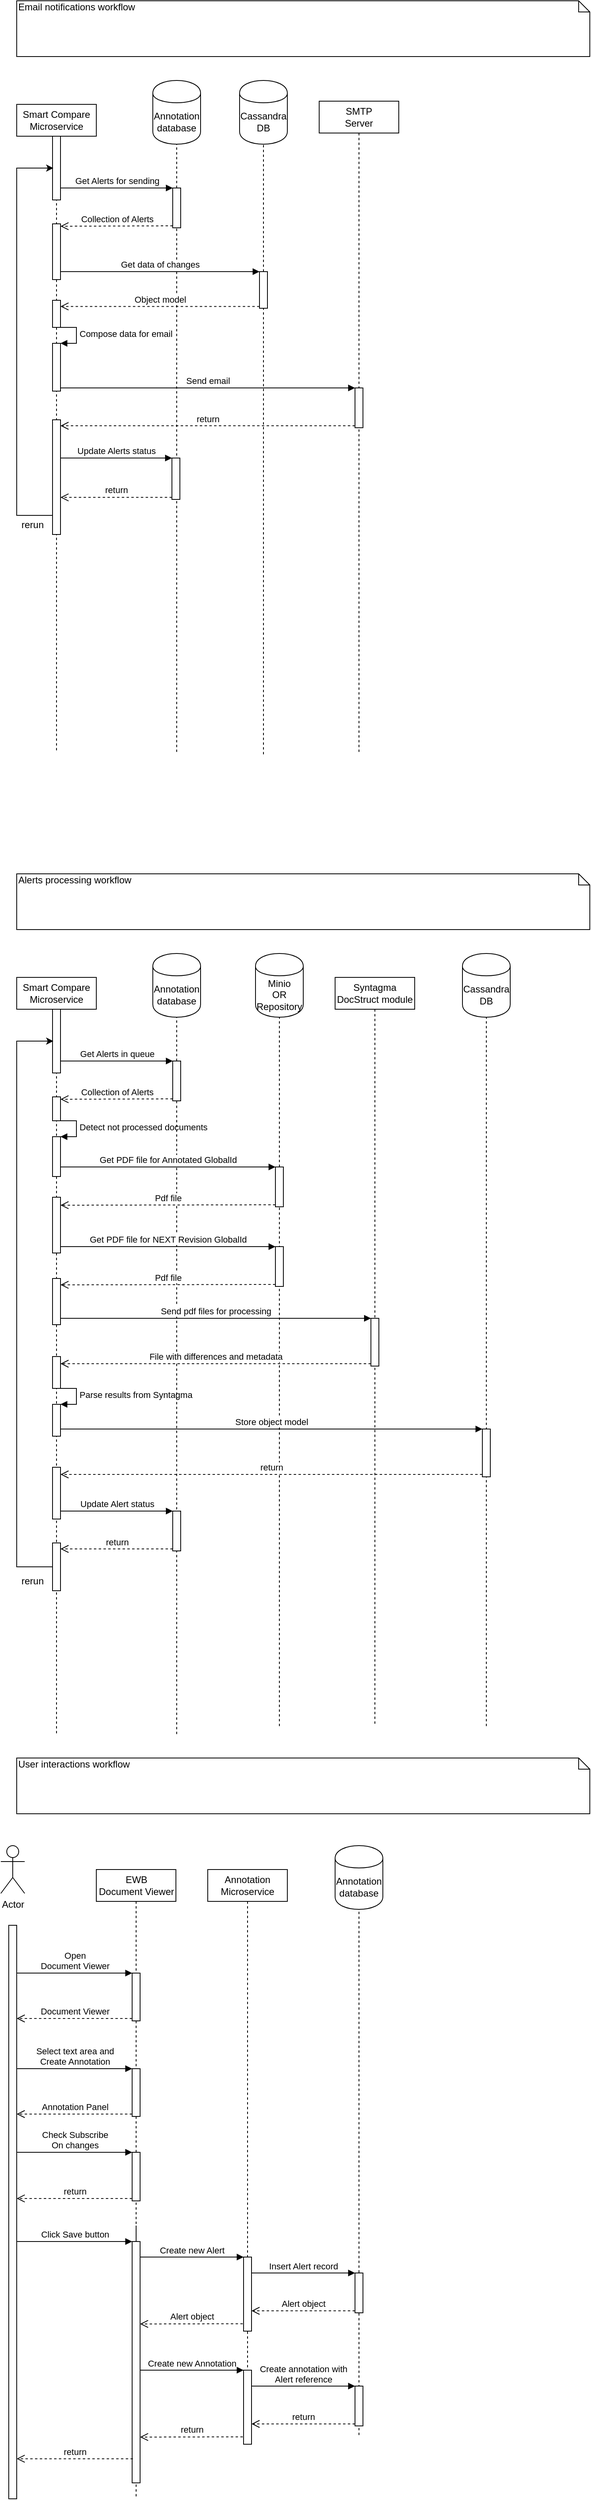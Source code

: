 <mxfile version="11.0.1" type="github"><diagram id="cXJJ7wp2FgbAAjsmBKx7" name="Page-1"><mxGraphModel dx="1422" dy="3035" grid="1" gridSize="10" guides="1" tooltips="1" connect="1" arrows="1" fold="1" page="1" pageScale="1" pageWidth="850" pageHeight="1100" math="0" shadow="0"><root><mxCell id="0"/><mxCell id="1" parent="0"/><mxCell id="MkfOkPoCndrT_NTLCvUJ-1" value="Smart Compare&lt;br&gt;Microservice" style="shape=umlLifeline;perimeter=lifelinePerimeter;whiteSpace=wrap;html=1;container=1;collapsible=0;recursiveResize=0;outlineConnect=0;" vertex="1" parent="1"><mxGeometry x="40" y="40" width="100" height="950" as="geometry"/></mxCell><mxCell id="MkfOkPoCndrT_NTLCvUJ-43" value="" style="html=1;points=[];perimeter=orthogonalPerimeter;" vertex="1" parent="MkfOkPoCndrT_NTLCvUJ-1"><mxGeometry x="45" y="40" width="10" height="80" as="geometry"/></mxCell><mxCell id="MkfOkPoCndrT_NTLCvUJ-46" value="" style="html=1;points=[];perimeter=orthogonalPerimeter;" vertex="1" parent="MkfOkPoCndrT_NTLCvUJ-1"><mxGeometry x="45" y="150" width="10" height="30" as="geometry"/></mxCell><mxCell id="MkfOkPoCndrT_NTLCvUJ-47" value="" style="html=1;points=[];perimeter=orthogonalPerimeter;" vertex="1" parent="MkfOkPoCndrT_NTLCvUJ-1"><mxGeometry x="45" y="200" width="10" height="50" as="geometry"/></mxCell><mxCell id="MkfOkPoCndrT_NTLCvUJ-48" value="Detect not processed documents" style="edgeStyle=orthogonalEdgeStyle;html=1;align=left;spacingLeft=2;endArrow=block;rounded=0;entryX=1;entryY=0;" edge="1" target="MkfOkPoCndrT_NTLCvUJ-47" parent="MkfOkPoCndrT_NTLCvUJ-1"><mxGeometry relative="1" as="geometry"><mxPoint x="50" y="180" as="sourcePoint"/><Array as="points"><mxPoint x="75" y="180"/></Array></mxGeometry></mxCell><mxCell id="MkfOkPoCndrT_NTLCvUJ-49" value="" style="html=1;points=[];perimeter=orthogonalPerimeter;" vertex="1" parent="MkfOkPoCndrT_NTLCvUJ-1"><mxGeometry x="45" y="276" width="10" height="70" as="geometry"/></mxCell><mxCell id="MkfOkPoCndrT_NTLCvUJ-50" value="" style="html=1;points=[];perimeter=orthogonalPerimeter;" vertex="1" parent="MkfOkPoCndrT_NTLCvUJ-1"><mxGeometry x="45" y="378" width="10" height="58" as="geometry"/></mxCell><mxCell id="MkfOkPoCndrT_NTLCvUJ-52" value="" style="html=1;points=[];perimeter=orthogonalPerimeter;" vertex="1" parent="MkfOkPoCndrT_NTLCvUJ-1"><mxGeometry x="45" y="615" width="10" height="65" as="geometry"/></mxCell><mxCell id="MkfOkPoCndrT_NTLCvUJ-53" value="" style="html=1;points=[];perimeter=orthogonalPerimeter;" vertex="1" parent="MkfOkPoCndrT_NTLCvUJ-1"><mxGeometry x="45" y="476" width="10" height="40" as="geometry"/></mxCell><mxCell id="MkfOkPoCndrT_NTLCvUJ-54" value="" style="html=1;points=[];perimeter=orthogonalPerimeter;" vertex="1" parent="MkfOkPoCndrT_NTLCvUJ-1"><mxGeometry x="45" y="536" width="10" height="40" as="geometry"/></mxCell><mxCell id="MkfOkPoCndrT_NTLCvUJ-55" value="Parse results from Syntagma" style="edgeStyle=orthogonalEdgeStyle;html=1;align=left;spacingLeft=2;endArrow=block;rounded=0;entryX=1;entryY=0;" edge="1" target="MkfOkPoCndrT_NTLCvUJ-54" parent="MkfOkPoCndrT_NTLCvUJ-1"><mxGeometry relative="1" as="geometry"><mxPoint x="50" y="516" as="sourcePoint"/><Array as="points"><mxPoint x="75" y="516"/></Array></mxGeometry></mxCell><mxCell id="MkfOkPoCndrT_NTLCvUJ-65" style="edgeStyle=orthogonalEdgeStyle;rounded=0;orthogonalLoop=1;jettySize=auto;html=1;entryX=0.1;entryY=0.5;entryDx=0;entryDy=0;entryPerimeter=0;" edge="1" parent="MkfOkPoCndrT_NTLCvUJ-1" source="MkfOkPoCndrT_NTLCvUJ-61" target="MkfOkPoCndrT_NTLCvUJ-43"><mxGeometry relative="1" as="geometry"><Array as="points"><mxPoint y="740"/><mxPoint y="80"/></Array></mxGeometry></mxCell><mxCell id="MkfOkPoCndrT_NTLCvUJ-61" value="" style="html=1;points=[];perimeter=orthogonalPerimeter;" vertex="1" parent="MkfOkPoCndrT_NTLCvUJ-1"><mxGeometry x="45" y="710" width="10" height="60" as="geometry"/></mxCell><mxCell id="MkfOkPoCndrT_NTLCvUJ-2" value="Annotation database" style="shape=cylinder;whiteSpace=wrap;html=1;boundedLbl=1;backgroundOutline=1;" vertex="1" parent="1"><mxGeometry x="211" y="10" width="60" height="80" as="geometry"/></mxCell><mxCell id="MkfOkPoCndrT_NTLCvUJ-3" value="" style="endArrow=none;dashed=1;html=1;entryX=0.5;entryY=1;entryDx=0;entryDy=0;" edge="1" parent="1" source="MkfOkPoCndrT_NTLCvUJ-8" target="MkfOkPoCndrT_NTLCvUJ-2"><mxGeometry width="50" height="50" relative="1" as="geometry"><mxPoint x="241" y="680" as="sourcePoint"/><mxPoint x="351" y="160" as="targetPoint"/></mxGeometry></mxCell><mxCell id="MkfOkPoCndrT_NTLCvUJ-9" value="Get Alerts in queue" style="html=1;verticalAlign=bottom;endArrow=block;entryX=0;entryY=0;" edge="1" target="MkfOkPoCndrT_NTLCvUJ-8" parent="1"><mxGeometry relative="1" as="geometry"><mxPoint x="95" y="145" as="sourcePoint"/></mxGeometry></mxCell><mxCell id="MkfOkPoCndrT_NTLCvUJ-10" value="Collection of Alerts" style="html=1;verticalAlign=bottom;endArrow=open;dashed=1;endSize=8;exitX=0;exitY=0.95;" edge="1" source="MkfOkPoCndrT_NTLCvUJ-8" parent="1"><mxGeometry relative="1" as="geometry"><mxPoint x="95" y="193" as="targetPoint"/></mxGeometry></mxCell><mxCell id="MkfOkPoCndrT_NTLCvUJ-8" value="" style="html=1;points=[];perimeter=orthogonalPerimeter;" vertex="1" parent="1"><mxGeometry x="236" y="145" width="10" height="50" as="geometry"/></mxCell><mxCell id="MkfOkPoCndrT_NTLCvUJ-11" value="" style="endArrow=none;dashed=1;html=1;entryX=0.5;entryY=1;entryDx=0;entryDy=0;" edge="1" parent="1" target="MkfOkPoCndrT_NTLCvUJ-8"><mxGeometry width="50" height="50" relative="1" as="geometry"><mxPoint x="241" y="990" as="sourcePoint"/><mxPoint x="241" y="90" as="targetPoint"/></mxGeometry></mxCell><mxCell id="MkfOkPoCndrT_NTLCvUJ-12" value="Syntagma&lt;br&gt;DocStruct module" style="shape=umlLifeline;perimeter=lifelinePerimeter;whiteSpace=wrap;html=1;container=1;collapsible=0;recursiveResize=0;outlineConnect=0;" vertex="1" parent="1"><mxGeometry x="440" y="40" width="100" height="940" as="geometry"/></mxCell><mxCell id="MkfOkPoCndrT_NTLCvUJ-27" value="" style="html=1;points=[];perimeter=orthogonalPerimeter;" vertex="1" parent="MkfOkPoCndrT_NTLCvUJ-12"><mxGeometry x="45" y="428" width="10" height="60" as="geometry"/></mxCell><mxCell id="MkfOkPoCndrT_NTLCvUJ-13" value="Minio&lt;br&gt;OR&lt;br&gt;Repository" style="shape=cylinder;whiteSpace=wrap;html=1;boundedLbl=1;backgroundOutline=1;" vertex="1" parent="1"><mxGeometry x="340" y="10" width="60" height="80" as="geometry"/></mxCell><mxCell id="MkfOkPoCndrT_NTLCvUJ-14" value="" style="endArrow=none;dashed=1;html=1;entryX=0.5;entryY=1;entryDx=0;entryDy=0;" edge="1" parent="1" target="MkfOkPoCndrT_NTLCvUJ-13"><mxGeometry width="50" height="50" relative="1" as="geometry"><mxPoint x="370" y="980" as="sourcePoint"/><mxPoint x="90" y="700" as="targetPoint"/></mxGeometry></mxCell><mxCell id="MkfOkPoCndrT_NTLCvUJ-15" value="" style="html=1;points=[];perimeter=orthogonalPerimeter;" vertex="1" parent="1"><mxGeometry x="365" y="278" width="10" height="50" as="geometry"/></mxCell><mxCell id="MkfOkPoCndrT_NTLCvUJ-16" value="Get PDF file for Annotated GlobalId" style="html=1;verticalAlign=bottom;endArrow=block;entryX=0;entryY=0;" edge="1" target="MkfOkPoCndrT_NTLCvUJ-15" parent="1"><mxGeometry relative="1" as="geometry"><mxPoint x="95" y="278" as="sourcePoint"/></mxGeometry></mxCell><mxCell id="MkfOkPoCndrT_NTLCvUJ-17" value="Pdf file" style="html=1;verticalAlign=bottom;endArrow=open;dashed=1;endSize=8;exitX=0;exitY=0.95;" edge="1" source="MkfOkPoCndrT_NTLCvUJ-15" parent="1"><mxGeometry relative="1" as="geometry"><mxPoint x="95" y="326" as="targetPoint"/></mxGeometry></mxCell><mxCell id="MkfOkPoCndrT_NTLCvUJ-24" value="" style="html=1;points=[];perimeter=orthogonalPerimeter;" vertex="1" parent="1"><mxGeometry x="365" y="378" width="10" height="50" as="geometry"/></mxCell><mxCell id="MkfOkPoCndrT_NTLCvUJ-25" value="Get PDF file for NEXT Revision GlobalId" style="html=1;verticalAlign=bottom;endArrow=block;entryX=0;entryY=0;" edge="1" parent="1" target="MkfOkPoCndrT_NTLCvUJ-24"><mxGeometry relative="1" as="geometry"><mxPoint x="95" y="378" as="sourcePoint"/></mxGeometry></mxCell><mxCell id="MkfOkPoCndrT_NTLCvUJ-26" value="Pdf file" style="html=1;verticalAlign=bottom;endArrow=open;dashed=1;endSize=8;exitX=0;exitY=0.95;" edge="1" parent="1" source="MkfOkPoCndrT_NTLCvUJ-24"><mxGeometry relative="1" as="geometry"><mxPoint x="95" y="426" as="targetPoint"/></mxGeometry></mxCell><mxCell id="MkfOkPoCndrT_NTLCvUJ-28" value="Send pdf files for processing" style="html=1;verticalAlign=bottom;endArrow=block;entryX=0;entryY=0;" edge="1" target="MkfOkPoCndrT_NTLCvUJ-27" parent="1"><mxGeometry relative="1" as="geometry"><mxPoint x="95" y="468" as="sourcePoint"/></mxGeometry></mxCell><mxCell id="MkfOkPoCndrT_NTLCvUJ-29" value="File with differences and metadata" style="html=1;verticalAlign=bottom;endArrow=open;dashed=1;endSize=8;exitX=0;exitY=0.95;" edge="1" source="MkfOkPoCndrT_NTLCvUJ-27" parent="1"><mxGeometry relative="1" as="geometry"><mxPoint x="95" y="525" as="targetPoint"/></mxGeometry></mxCell><mxCell id="MkfOkPoCndrT_NTLCvUJ-33" value="Cassandra&lt;br&gt;DB" style="shape=cylinder;whiteSpace=wrap;html=1;boundedLbl=1;backgroundOutline=1;" vertex="1" parent="1"><mxGeometry x="600" y="10" width="60" height="80" as="geometry"/></mxCell><mxCell id="MkfOkPoCndrT_NTLCvUJ-34" value="" style="endArrow=none;dashed=1;html=1;entryX=0.5;entryY=1;entryDx=0;entryDy=0;" edge="1" parent="1" target="MkfOkPoCndrT_NTLCvUJ-33"><mxGeometry width="50" height="50" relative="1" as="geometry"><mxPoint x="630" y="980" as="sourcePoint"/><mxPoint x="670" y="180" as="targetPoint"/></mxGeometry></mxCell><mxCell id="MkfOkPoCndrT_NTLCvUJ-38" value="" style="html=1;points=[];perimeter=orthogonalPerimeter;" vertex="1" parent="1"><mxGeometry x="625" y="607" width="10" height="60" as="geometry"/></mxCell><mxCell id="MkfOkPoCndrT_NTLCvUJ-39" value="Store object model" style="html=1;verticalAlign=bottom;endArrow=block;entryX=0;entryY=0;" edge="1" target="MkfOkPoCndrT_NTLCvUJ-38" parent="1"><mxGeometry relative="1" as="geometry"><mxPoint x="95" y="607" as="sourcePoint"/></mxGeometry></mxCell><mxCell id="MkfOkPoCndrT_NTLCvUJ-40" value="return" style="html=1;verticalAlign=bottom;endArrow=open;dashed=1;endSize=8;exitX=0;exitY=0.95;" edge="1" source="MkfOkPoCndrT_NTLCvUJ-38" parent="1"><mxGeometry relative="1" as="geometry"><mxPoint x="95" y="664" as="targetPoint"/></mxGeometry></mxCell><mxCell id="MkfOkPoCndrT_NTLCvUJ-57" value="Alerts processing workflow" style="shape=note;whiteSpace=wrap;html=1;size=14;verticalAlign=top;align=left;spacingTop=-6;" vertex="1" parent="1"><mxGeometry x="40" y="-90" width="720" height="70" as="geometry"/></mxCell><mxCell id="MkfOkPoCndrT_NTLCvUJ-58" value="" style="html=1;points=[];perimeter=orthogonalPerimeter;" vertex="1" parent="1"><mxGeometry x="236" y="710" width="10" height="50" as="geometry"/></mxCell><mxCell id="MkfOkPoCndrT_NTLCvUJ-59" value="Update Alert status" style="html=1;verticalAlign=bottom;endArrow=block;entryX=0;entryY=0;" edge="1" target="MkfOkPoCndrT_NTLCvUJ-58" parent="1" source="MkfOkPoCndrT_NTLCvUJ-52"><mxGeometry relative="1" as="geometry"><mxPoint x="166" y="710" as="sourcePoint"/></mxGeometry></mxCell><mxCell id="MkfOkPoCndrT_NTLCvUJ-60" value="return" style="html=1;verticalAlign=bottom;endArrow=open;dashed=1;endSize=8;exitX=0;exitY=0.95;" edge="1" source="MkfOkPoCndrT_NTLCvUJ-58" parent="1" target="MkfOkPoCndrT_NTLCvUJ-61"><mxGeometry relative="1" as="geometry"><mxPoint x="166" y="786" as="targetPoint"/></mxGeometry></mxCell><mxCell id="MkfOkPoCndrT_NTLCvUJ-67" value="rerun" style="text;strokeColor=none;fillColor=none;align=left;verticalAlign=top;spacingLeft=4;spacingRight=4;overflow=hidden;rotatable=0;points=[[0,0.5],[1,0.5]];portConstraint=eastwest;" vertex="1" parent="1"><mxGeometry x="40" y="784" width="65" height="26" as="geometry"/></mxCell><mxCell id="MkfOkPoCndrT_NTLCvUJ-68" value="Smart Compare&lt;br&gt;Microservice" style="shape=umlLifeline;perimeter=lifelinePerimeter;whiteSpace=wrap;html=1;container=1;collapsible=0;recursiveResize=0;outlineConnect=0;" vertex="1" parent="1"><mxGeometry x="40" y="-1056" width="100" height="813" as="geometry"/></mxCell><mxCell id="MkfOkPoCndrT_NTLCvUJ-69" value="" style="html=1;points=[];perimeter=orthogonalPerimeter;" vertex="1" parent="MkfOkPoCndrT_NTLCvUJ-68"><mxGeometry x="45" y="40" width="10" height="80" as="geometry"/></mxCell><mxCell id="MkfOkPoCndrT_NTLCvUJ-70" value="" style="html=1;points=[];perimeter=orthogonalPerimeter;" vertex="1" parent="MkfOkPoCndrT_NTLCvUJ-68"><mxGeometry x="45" y="150" width="10" height="70" as="geometry"/></mxCell><mxCell id="MkfOkPoCndrT_NTLCvUJ-79" style="edgeStyle=orthogonalEdgeStyle;rounded=0;orthogonalLoop=1;jettySize=auto;html=1;entryX=0.1;entryY=0.5;entryDx=0;entryDy=0;entryPerimeter=0;" edge="1" parent="MkfOkPoCndrT_NTLCvUJ-68" source="MkfOkPoCndrT_NTLCvUJ-152" target="MkfOkPoCndrT_NTLCvUJ-69"><mxGeometry relative="1" as="geometry"><Array as="points"><mxPoint y="516"/><mxPoint y="80"/></Array><mxPoint x="30" y="616" as="sourcePoint"/></mxGeometry></mxCell><mxCell id="MkfOkPoCndrT_NTLCvUJ-145" value="" style="html=1;points=[];perimeter=orthogonalPerimeter;" vertex="1" parent="MkfOkPoCndrT_NTLCvUJ-68"><mxGeometry x="45" y="246" width="10" height="34" as="geometry"/></mxCell><mxCell id="MkfOkPoCndrT_NTLCvUJ-146" value="" style="html=1;points=[];perimeter=orthogonalPerimeter;" vertex="1" parent="MkfOkPoCndrT_NTLCvUJ-68"><mxGeometry x="45" y="300" width="10" height="60" as="geometry"/></mxCell><mxCell id="MkfOkPoCndrT_NTLCvUJ-147" value="Compose data for email" style="edgeStyle=orthogonalEdgeStyle;html=1;align=left;spacingLeft=2;endArrow=block;rounded=0;entryX=1;entryY=0;" edge="1" target="MkfOkPoCndrT_NTLCvUJ-146" parent="MkfOkPoCndrT_NTLCvUJ-68"><mxGeometry relative="1" as="geometry"><mxPoint x="50" y="280" as="sourcePoint"/><Array as="points"><mxPoint x="75" y="280"/></Array></mxGeometry></mxCell><mxCell id="MkfOkPoCndrT_NTLCvUJ-152" value="" style="html=1;points=[];perimeter=orthogonalPerimeter;" vertex="1" parent="MkfOkPoCndrT_NTLCvUJ-68"><mxGeometry x="45" y="396" width="10" height="144" as="geometry"/></mxCell><mxCell id="MkfOkPoCndrT_NTLCvUJ-108" value="rerun" style="text;strokeColor=none;fillColor=none;align=left;verticalAlign=top;spacingLeft=4;spacingRight=4;overflow=hidden;rotatable=0;points=[[0,0.5],[1,0.5]];portConstraint=eastwest;" vertex="1" parent="MkfOkPoCndrT_NTLCvUJ-68"><mxGeometry y="514" width="65" height="26" as="geometry"/></mxCell><mxCell id="MkfOkPoCndrT_NTLCvUJ-81" value="Annotation database" style="shape=cylinder;whiteSpace=wrap;html=1;boundedLbl=1;backgroundOutline=1;" vertex="1" parent="1"><mxGeometry x="211" y="-1086" width="60" height="80" as="geometry"/></mxCell><mxCell id="MkfOkPoCndrT_NTLCvUJ-82" value="" style="endArrow=none;dashed=1;html=1;entryX=0.5;entryY=1;entryDx=0;entryDy=0;" edge="1" parent="1" source="MkfOkPoCndrT_NTLCvUJ-85" target="MkfOkPoCndrT_NTLCvUJ-81"><mxGeometry width="50" height="50" relative="1" as="geometry"><mxPoint x="241" y="-416" as="sourcePoint"/><mxPoint x="351" y="-936" as="targetPoint"/></mxGeometry></mxCell><mxCell id="MkfOkPoCndrT_NTLCvUJ-83" value="Get Alerts for sending" style="html=1;verticalAlign=bottom;endArrow=block;entryX=0;entryY=0;" edge="1" parent="1" target="MkfOkPoCndrT_NTLCvUJ-85"><mxGeometry relative="1" as="geometry"><mxPoint x="95" y="-951" as="sourcePoint"/></mxGeometry></mxCell><mxCell id="MkfOkPoCndrT_NTLCvUJ-84" value="Collection of Alerts" style="html=1;verticalAlign=bottom;endArrow=open;dashed=1;endSize=8;exitX=0;exitY=0.95;" edge="1" parent="1" source="MkfOkPoCndrT_NTLCvUJ-85"><mxGeometry relative="1" as="geometry"><mxPoint x="95" y="-903" as="targetPoint"/></mxGeometry></mxCell><mxCell id="MkfOkPoCndrT_NTLCvUJ-85" value="" style="html=1;points=[];perimeter=orthogonalPerimeter;" vertex="1" parent="1"><mxGeometry x="236" y="-951" width="10" height="50" as="geometry"/></mxCell><mxCell id="MkfOkPoCndrT_NTLCvUJ-86" value="" style="endArrow=none;dashed=1;html=1;entryX=0.5;entryY=1;entryDx=0;entryDy=0;" edge="1" parent="1" target="MkfOkPoCndrT_NTLCvUJ-85"><mxGeometry width="50" height="50" relative="1" as="geometry"><mxPoint x="241" y="-243" as="sourcePoint"/><mxPoint x="241" y="-1006" as="targetPoint"/></mxGeometry></mxCell><mxCell id="MkfOkPoCndrT_NTLCvUJ-99" value="Cassandra&lt;br&gt;DB" style="shape=cylinder;whiteSpace=wrap;html=1;boundedLbl=1;backgroundOutline=1;" vertex="1" parent="1"><mxGeometry x="320" y="-1086" width="60" height="80" as="geometry"/></mxCell><mxCell id="MkfOkPoCndrT_NTLCvUJ-100" value="" style="endArrow=none;dashed=1;html=1;entryX=0.5;entryY=1;entryDx=0;entryDy=0;" edge="1" parent="1" target="MkfOkPoCndrT_NTLCvUJ-99"><mxGeometry width="50" height="50" relative="1" as="geometry"><mxPoint x="350" y="-240" as="sourcePoint"/><mxPoint x="670" y="-916" as="targetPoint"/></mxGeometry></mxCell><mxCell id="MkfOkPoCndrT_NTLCvUJ-104" value="Email notifications workflow" style="shape=note;whiteSpace=wrap;html=1;size=14;verticalAlign=top;align=left;spacingTop=-6;" vertex="1" parent="1"><mxGeometry x="40" y="-1186" width="720" height="70" as="geometry"/></mxCell><mxCell id="MkfOkPoCndrT_NTLCvUJ-109" value="Actor" style="shape=umlActor;verticalLabelPosition=bottom;labelBackgroundColor=#ffffff;verticalAlign=top;html=1;outlineConnect=0;" vertex="1" parent="1"><mxGeometry x="20" y="1130" width="30" height="60" as="geometry"/></mxCell><mxCell id="MkfOkPoCndrT_NTLCvUJ-110" value="" style="html=1;points=[];perimeter=orthogonalPerimeter;align=center;" vertex="1" parent="1"><mxGeometry x="30" y="1230" width="10" height="720" as="geometry"/></mxCell><mxCell id="MkfOkPoCndrT_NTLCvUJ-111" value="EWB&lt;br&gt;Document Viewer" style="html=1;points=[];perimeter=orthogonalPerimeter;shape=umlLifeline;participant=label;fontFamily=Helvetica;fontSize=12;fontColor=#000000;align=center;strokeColor=#000000;fillColor=#ffffff;recursiveResize=0;container=1;collapsible=0;" vertex="1" parent="1"><mxGeometry x="140" y="1160" width="100" height="790" as="geometry"/></mxCell><mxCell id="MkfOkPoCndrT_NTLCvUJ-112" value="" style="html=1;points=[];perimeter=orthogonalPerimeter;align=center;" vertex="1" parent="MkfOkPoCndrT_NTLCvUJ-111"><mxGeometry x="45" y="130" width="10" height="60" as="geometry"/></mxCell><mxCell id="MkfOkPoCndrT_NTLCvUJ-113" value="" style="html=1;points=[];perimeter=orthogonalPerimeter;align=center;" vertex="1" parent="MkfOkPoCndrT_NTLCvUJ-111"><mxGeometry x="45" y="250" width="10" height="60" as="geometry"/></mxCell><mxCell id="MkfOkPoCndrT_NTLCvUJ-114" value="" style="edgeStyle=orthogonalEdgeStyle;rounded=0;orthogonalLoop=1;jettySize=auto;html=1;" edge="1" parent="MkfOkPoCndrT_NTLCvUJ-111" source="MkfOkPoCndrT_NTLCvUJ-115"><mxGeometry relative="1" as="geometry"><mxPoint x="50" y="547" as="targetPoint"/></mxGeometry></mxCell><mxCell id="MkfOkPoCndrT_NTLCvUJ-115" value="" style="html=1;points=[];perimeter=orthogonalPerimeter;align=center;comic=0;glass=0;shadow=0;" vertex="1" parent="MkfOkPoCndrT_NTLCvUJ-111"><mxGeometry x="45" y="467" width="10" height="303" as="geometry"/></mxCell><mxCell id="MkfOkPoCndrT_NTLCvUJ-116" value="" style="html=1;points=[];perimeter=orthogonalPerimeter;shadow=0;glass=0;comic=0;align=center;" vertex="1" parent="MkfOkPoCndrT_NTLCvUJ-111"><mxGeometry x="45" y="355" width="10" height="61" as="geometry"/></mxCell><mxCell id="MkfOkPoCndrT_NTLCvUJ-117" value="Open&lt;br&gt;Document Viewer" style="html=1;verticalAlign=bottom;endArrow=block;entryX=0;entryY=0;" edge="1" parent="1" source="MkfOkPoCndrT_NTLCvUJ-110" target="MkfOkPoCndrT_NTLCvUJ-112"><mxGeometry relative="1" as="geometry"><mxPoint x="135" y="1270" as="sourcePoint"/></mxGeometry></mxCell><mxCell id="MkfOkPoCndrT_NTLCvUJ-118" value="Document Viewer" style="html=1;verticalAlign=bottom;endArrow=open;dashed=1;endSize=8;exitX=0;exitY=0.95;" edge="1" parent="1" source="MkfOkPoCndrT_NTLCvUJ-112" target="MkfOkPoCndrT_NTLCvUJ-110"><mxGeometry relative="1" as="geometry"><mxPoint x="60" y="1347" as="targetPoint"/></mxGeometry></mxCell><mxCell id="MkfOkPoCndrT_NTLCvUJ-119" value="Select text area and &lt;br&gt;Create Annotation" style="html=1;verticalAlign=bottom;endArrow=block;entryX=0;entryY=0;" edge="1" parent="1" source="MkfOkPoCndrT_NTLCvUJ-110" target="MkfOkPoCndrT_NTLCvUJ-113"><mxGeometry relative="1" as="geometry"><mxPoint x="135" y="1390" as="sourcePoint"/></mxGeometry></mxCell><mxCell id="MkfOkPoCndrT_NTLCvUJ-120" value="Annotation Panel" style="html=1;verticalAlign=bottom;endArrow=open;dashed=1;endSize=8;exitX=0;exitY=0.95;" edge="1" parent="1" source="MkfOkPoCndrT_NTLCvUJ-113" target="MkfOkPoCndrT_NTLCvUJ-110"><mxGeometry relative="1" as="geometry"><mxPoint x="135" y="1466" as="targetPoint"/></mxGeometry></mxCell><mxCell id="MkfOkPoCndrT_NTLCvUJ-121" value="Click Save button" style="html=1;verticalAlign=bottom;endArrow=block;entryX=0;entryY=0;" edge="1" parent="1" target="MkfOkPoCndrT_NTLCvUJ-115"><mxGeometry relative="1" as="geometry"><mxPoint x="40" y="1627" as="sourcePoint"/></mxGeometry></mxCell><mxCell id="MkfOkPoCndrT_NTLCvUJ-122" value="Annotation&lt;br&gt;Microservice" style="shape=umlLifeline;perimeter=lifelinePerimeter;whiteSpace=wrap;html=1;container=1;collapsible=0;recursiveResize=0;outlineConnect=0;align=center;" vertex="1" parent="1"><mxGeometry x="280" y="1160" width="100" height="710" as="geometry"/></mxCell><mxCell id="MkfOkPoCndrT_NTLCvUJ-123" value="" style="html=1;points=[];perimeter=orthogonalPerimeter;align=center;" vertex="1" parent="MkfOkPoCndrT_NTLCvUJ-122"><mxGeometry x="45" y="628.5" width="10" height="93" as="geometry"/></mxCell><mxCell id="MkfOkPoCndrT_NTLCvUJ-124" value="Create new Annotation" style="html=1;verticalAlign=bottom;endArrow=block;entryX=0;entryY=0;" edge="1" parent="1" target="MkfOkPoCndrT_NTLCvUJ-123"><mxGeometry relative="1" as="geometry"><mxPoint x="195" y="1788.5" as="sourcePoint"/></mxGeometry></mxCell><mxCell id="MkfOkPoCndrT_NTLCvUJ-125" value="return" style="html=1;verticalAlign=bottom;endArrow=open;dashed=1;endSize=8;exitX=-0.1;exitY=0.9;exitDx=0;exitDy=0;exitPerimeter=0;" edge="1" parent="1" source="MkfOkPoCndrT_NTLCvUJ-123"><mxGeometry relative="1" as="geometry"><mxPoint x="320" y="1828.5" as="sourcePoint"/><mxPoint x="195" y="1872.5" as="targetPoint"/></mxGeometry></mxCell><mxCell id="MkfOkPoCndrT_NTLCvUJ-126" value="Annotation&lt;br&gt;database" style="shape=cylinder;whiteSpace=wrap;html=1;boundedLbl=1;backgroundOutline=1;shadow=0;glass=0;comic=0;align=center;" vertex="1" parent="1"><mxGeometry x="440" y="1130" width="60" height="80" as="geometry"/></mxCell><mxCell id="MkfOkPoCndrT_NTLCvUJ-127" value="" style="endArrow=none;dashed=1;html=1;entryX=0.5;entryY=1;entryDx=0;entryDy=0;" edge="1" parent="1" target="MkfOkPoCndrT_NTLCvUJ-126"><mxGeometry width="50" height="50" relative="1" as="geometry"><mxPoint x="470" y="1870" as="sourcePoint"/><mxPoint x="500" y="1270" as="targetPoint"/></mxGeometry></mxCell><mxCell id="MkfOkPoCndrT_NTLCvUJ-128" value="return" style="html=1;verticalAlign=bottom;endArrow=open;dashed=1;endSize=8;exitX=0.1;exitY=0.9;exitDx=0;exitDy=0;exitPerimeter=0;" edge="1" parent="1" source="MkfOkPoCndrT_NTLCvUJ-115" target="MkfOkPoCndrT_NTLCvUJ-110"><mxGeometry relative="1" as="geometry"><mxPoint x="180" y="1727" as="sourcePoint"/><mxPoint x="50" y="1770" as="targetPoint"/></mxGeometry></mxCell><mxCell id="MkfOkPoCndrT_NTLCvUJ-129" value="" style="html=1;points=[];perimeter=orthogonalPerimeter;shadow=0;glass=0;comic=0;align=center;" vertex="1" parent="1"><mxGeometry x="465" y="1808.5" width="10" height="50" as="geometry"/></mxCell><mxCell id="MkfOkPoCndrT_NTLCvUJ-130" value="Create annotation with&lt;br&gt;Alert reference" style="html=1;verticalAlign=bottom;endArrow=block;entryX=0;entryY=0;" edge="1" parent="1" source="MkfOkPoCndrT_NTLCvUJ-123" target="MkfOkPoCndrT_NTLCvUJ-129"><mxGeometry relative="1" as="geometry"><mxPoint x="395" y="1808.5" as="sourcePoint"/></mxGeometry></mxCell><mxCell id="MkfOkPoCndrT_NTLCvUJ-131" value="return" style="html=1;verticalAlign=bottom;endArrow=open;dashed=1;endSize=8;exitX=0;exitY=0.95;" edge="1" parent="1" source="MkfOkPoCndrT_NTLCvUJ-129" target="MkfOkPoCndrT_NTLCvUJ-123"><mxGeometry relative="1" as="geometry"><mxPoint x="395" y="1884.5" as="targetPoint"/></mxGeometry></mxCell><mxCell id="MkfOkPoCndrT_NTLCvUJ-132" value="Check Subscribe&lt;br&gt;On changes" style="html=1;verticalAlign=bottom;endArrow=block;entryX=0;entryY=0;" edge="1" parent="1" source="MkfOkPoCndrT_NTLCvUJ-110" target="MkfOkPoCndrT_NTLCvUJ-116"><mxGeometry relative="1" as="geometry"><mxPoint x="115" y="1511" as="sourcePoint"/></mxGeometry></mxCell><mxCell id="MkfOkPoCndrT_NTLCvUJ-133" value="return" style="html=1;verticalAlign=bottom;endArrow=open;dashed=1;endSize=8;exitX=0;exitY=0.95;" edge="1" parent="1" source="MkfOkPoCndrT_NTLCvUJ-116" target="MkfOkPoCndrT_NTLCvUJ-110"><mxGeometry relative="1" as="geometry"><mxPoint x="115" y="1587" as="targetPoint"/></mxGeometry></mxCell><mxCell id="MkfOkPoCndrT_NTLCvUJ-134" value="" style="html=1;points=[];perimeter=orthogonalPerimeter;align=center;" vertex="1" parent="1"><mxGeometry x="325" y="1646.5" width="10" height="93" as="geometry"/></mxCell><mxCell id="MkfOkPoCndrT_NTLCvUJ-135" value="Create new Alert" style="html=1;verticalAlign=bottom;endArrow=block;entryX=0;entryY=0;" edge="1" parent="1" target="MkfOkPoCndrT_NTLCvUJ-134"><mxGeometry relative="1" as="geometry"><mxPoint x="195" y="1646.5" as="sourcePoint"/></mxGeometry></mxCell><mxCell id="MkfOkPoCndrT_NTLCvUJ-136" value="Alert object" style="html=1;verticalAlign=bottom;endArrow=open;dashed=1;endSize=8;exitX=-0.1;exitY=0.9;exitDx=0;exitDy=0;exitPerimeter=0;" edge="1" parent="1" source="MkfOkPoCndrT_NTLCvUJ-134"><mxGeometry relative="1" as="geometry"><mxPoint x="320" y="1686.5" as="sourcePoint"/><mxPoint x="195" y="1730.5" as="targetPoint"/></mxGeometry></mxCell><mxCell id="MkfOkPoCndrT_NTLCvUJ-137" value="" style="html=1;points=[];perimeter=orthogonalPerimeter;shadow=0;glass=0;comic=0;align=center;" vertex="1" parent="1"><mxGeometry x="465" y="1666.5" width="10" height="50" as="geometry"/></mxCell><mxCell id="MkfOkPoCndrT_NTLCvUJ-138" value="Insert Alert record" style="html=1;verticalAlign=bottom;endArrow=block;entryX=0;entryY=0;" edge="1" parent="1" source="MkfOkPoCndrT_NTLCvUJ-134" target="MkfOkPoCndrT_NTLCvUJ-137"><mxGeometry relative="1" as="geometry"><mxPoint x="395" y="1666.5" as="sourcePoint"/></mxGeometry></mxCell><mxCell id="MkfOkPoCndrT_NTLCvUJ-139" value="Alert object" style="html=1;verticalAlign=bottom;endArrow=open;dashed=1;endSize=8;exitX=0;exitY=0.95;" edge="1" parent="1" source="MkfOkPoCndrT_NTLCvUJ-137" target="MkfOkPoCndrT_NTLCvUJ-134"><mxGeometry relative="1" as="geometry"><mxPoint x="395" y="1742.5" as="targetPoint"/></mxGeometry></mxCell><mxCell id="MkfOkPoCndrT_NTLCvUJ-140" value="User interactions workflow" style="shape=note;whiteSpace=wrap;html=1;size=14;verticalAlign=top;align=left;spacingTop=-6;" vertex="1" parent="1"><mxGeometry x="40" y="1020" width="720" height="70" as="geometry"/></mxCell><mxCell id="MkfOkPoCndrT_NTLCvUJ-141" value="SMTP&lt;br&gt;Server" style="shape=umlLifeline;perimeter=lifelinePerimeter;whiteSpace=wrap;html=1;container=1;collapsible=0;recursiveResize=0;outlineConnect=0;" vertex="1" parent="1"><mxGeometry x="420" y="-1060" width="100" height="820" as="geometry"/></mxCell><mxCell id="MkfOkPoCndrT_NTLCvUJ-148" value="" style="html=1;points=[];perimeter=orthogonalPerimeter;" vertex="1" parent="MkfOkPoCndrT_NTLCvUJ-141"><mxGeometry x="45" y="360" width="10" height="50" as="geometry"/></mxCell><mxCell id="MkfOkPoCndrT_NTLCvUJ-142" value="" style="html=1;points=[];perimeter=orthogonalPerimeter;" vertex="1" parent="1"><mxGeometry x="345" y="-846" width="10" height="46" as="geometry"/></mxCell><mxCell id="MkfOkPoCndrT_NTLCvUJ-143" value="Get data of changes" style="html=1;verticalAlign=bottom;endArrow=block;entryX=0;entryY=0;" edge="1" target="MkfOkPoCndrT_NTLCvUJ-142" parent="1" source="MkfOkPoCndrT_NTLCvUJ-70"><mxGeometry relative="1" as="geometry"><mxPoint x="275" y="-846" as="sourcePoint"/></mxGeometry></mxCell><mxCell id="MkfOkPoCndrT_NTLCvUJ-144" value="Object model" style="html=1;verticalAlign=bottom;endArrow=open;dashed=1;endSize=8;exitX=0;exitY=0.95;" edge="1" source="MkfOkPoCndrT_NTLCvUJ-142" parent="1" target="MkfOkPoCndrT_NTLCvUJ-145"><mxGeometry relative="1" as="geometry"><mxPoint x="120" y="-802" as="targetPoint"/></mxGeometry></mxCell><mxCell id="MkfOkPoCndrT_NTLCvUJ-149" value="Send email" style="html=1;verticalAlign=bottom;endArrow=block;entryX=0;entryY=0;" edge="1" target="MkfOkPoCndrT_NTLCvUJ-148" parent="1" source="MkfOkPoCndrT_NTLCvUJ-146"><mxGeometry relative="1" as="geometry"><mxPoint x="95" y="-730" as="sourcePoint"/></mxGeometry></mxCell><mxCell id="MkfOkPoCndrT_NTLCvUJ-150" value="return" style="html=1;verticalAlign=bottom;endArrow=open;dashed=1;endSize=8;exitX=0;exitY=0.95;" edge="1" source="MkfOkPoCndrT_NTLCvUJ-148" parent="1" target="MkfOkPoCndrT_NTLCvUJ-152"><mxGeometry relative="1" as="geometry"><mxPoint x="110" y="-652" as="targetPoint"/></mxGeometry></mxCell><mxCell id="MkfOkPoCndrT_NTLCvUJ-153" value="" style="html=1;points=[];perimeter=orthogonalPerimeter;" vertex="1" parent="1"><mxGeometry x="235" y="-612" width="10" height="52" as="geometry"/></mxCell><mxCell id="MkfOkPoCndrT_NTLCvUJ-154" value="Update Alerts status" style="html=1;verticalAlign=bottom;endArrow=block;entryX=0;entryY=0;" edge="1" target="MkfOkPoCndrT_NTLCvUJ-153" parent="1" source="MkfOkPoCndrT_NTLCvUJ-152"><mxGeometry relative="1" as="geometry"><mxPoint x="165" y="-622" as="sourcePoint"/></mxGeometry></mxCell><mxCell id="MkfOkPoCndrT_NTLCvUJ-155" value="return" style="html=1;verticalAlign=bottom;endArrow=open;dashed=1;endSize=8;exitX=0;exitY=0.95;" edge="1" source="MkfOkPoCndrT_NTLCvUJ-153" parent="1" target="MkfOkPoCndrT_NTLCvUJ-152"><mxGeometry relative="1" as="geometry"><mxPoint x="165" y="-546" as="targetPoint"/></mxGeometry></mxCell><mxCell id="MkfOkPoCndrT_NTLCvUJ-179" value="Send email" style="html=1;verticalAlign=bottom;endArrow=block;entryX=0;entryY=0;" edge="1" parent="1"><mxGeometry relative="1" as="geometry"><mxPoint x="90" y="-1724" as="sourcePoint"/></mxGeometry></mxCell><mxCell id="MkfOkPoCndrT_NTLCvUJ-180" value="return" style="html=1;verticalAlign=bottom;endArrow=open;dashed=1;endSize=8;exitX=0;exitY=0.95;" edge="1" parent="1"><mxGeometry relative="1" as="geometry"><mxPoint x="105" y="-1646" as="targetPoint"/></mxGeometry></mxCell></root></mxGraphModel></diagram></mxfile>